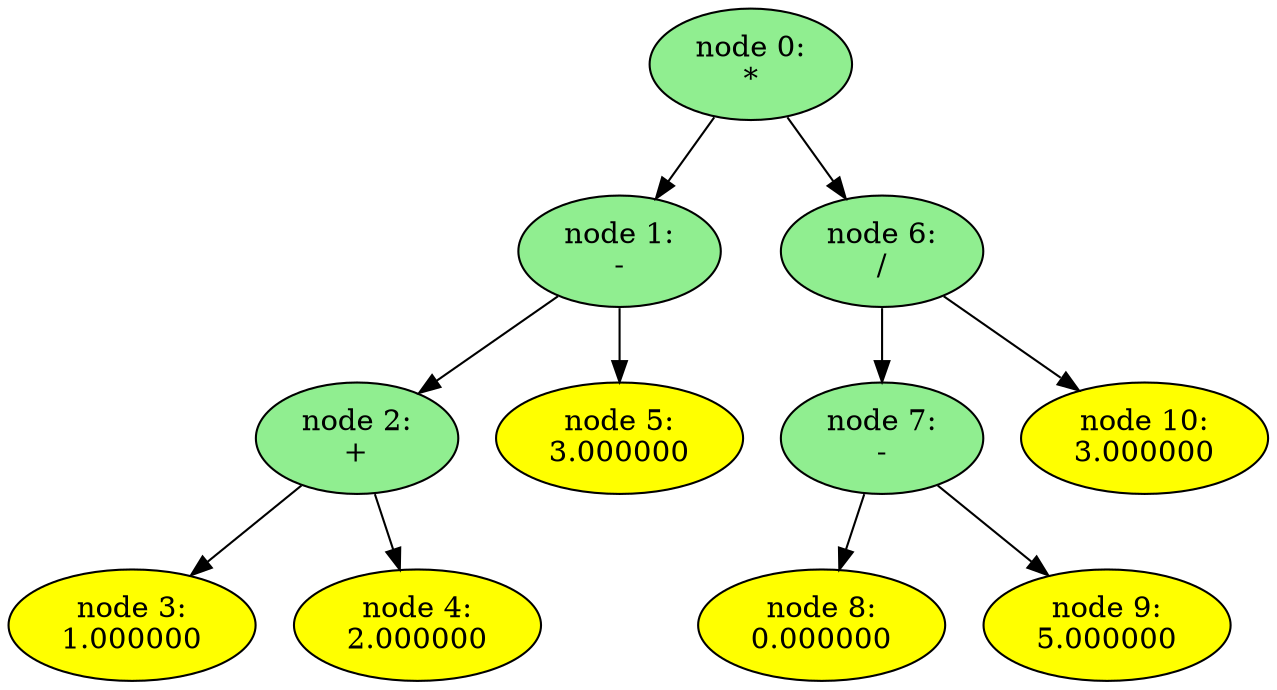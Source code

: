 digraph "graph2" {
	"node 0:
*"[style="filled",fillcolor="lightgreen"]
	"node 0:
*"->"node 1:
-";
	"node 1:
-"[style="filled",fillcolor="lightgreen"]
	"node 1:
-"->"node 2:
+";
	"node 2:
+"[style="filled",fillcolor="lightgreen"]
	"node 3:
1.000000"[style="filled",fillcolor="yellow"]	"node 2:
+"->"node 3:
1.000000";
	"node 4:
2.000000"[style="filled",fillcolor="yellow"]	"node 2:
+"->"node 4:
2.000000";
	"node 5:
3.000000"[style="filled",fillcolor="yellow"]	"node 1:
-"->"node 5:
3.000000";
	"node 0:
*"->"node 6:
/";
	"node 6:
/"[style="filled",fillcolor="lightgreen"]
	"node 6:
/"->"node 7:
-";
	"node 7:
-"[style="filled",fillcolor="lightgreen"]
	"node 8:
0.000000"[style="filled",fillcolor="yellow"]	"node 7:
-"->"node 8:
0.000000";
	"node 9:
5.000000"[style="filled",fillcolor="yellow"]	"node 7:
-"->"node 9:
5.000000";
	"node 10:
3.000000"[style="filled",fillcolor="yellow"]	"node 6:
/"->"node 10:
3.000000";
}
